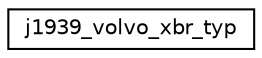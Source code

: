 digraph "Graphical Class Hierarchy"
{
  edge [fontname="Helvetica",fontsize="10",labelfontname="Helvetica",labelfontsize="10"];
  node [fontname="Helvetica",fontsize="10",shape=record];
  rankdir="LR";
  Node0 [label="j1939_volvo_xbr_typ",height=0.2,width=0.4,color="black", fillcolor="white", style="filled",URL="$structj1939__volvo__xbr__typ.html"];
}
